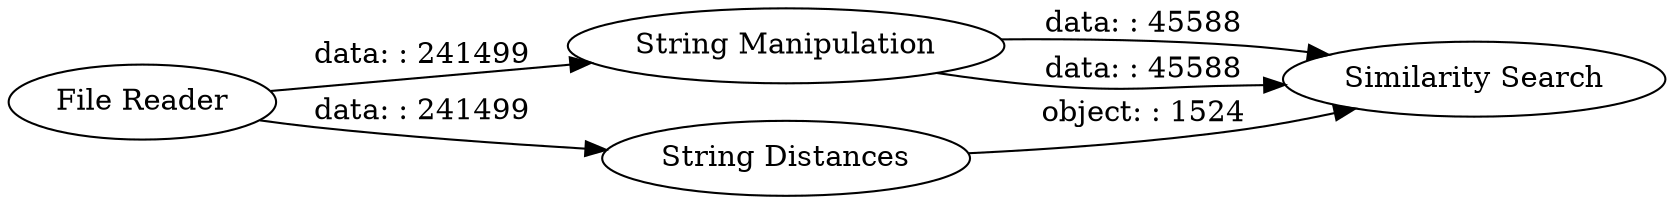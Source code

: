 digraph {
	"6801007559351629680_10" [label="String Manipulation"]
	"6801007559351629680_9" [label="Similarity Search"]
	"6801007559351629680_1047" [label="File Reader"]
	"6801007559351629680_7" [label="String Distances"]
	"6801007559351629680_10" -> "6801007559351629680_9" [label="data: : 45588"]
	"6801007559351629680_1047" -> "6801007559351629680_10" [label="data: : 241499"]
	"6801007559351629680_7" -> "6801007559351629680_9" [label="object: : 1524"]
	"6801007559351629680_1047" -> "6801007559351629680_7" [label="data: : 241499"]
	"6801007559351629680_10" -> "6801007559351629680_9" [label="data: : 45588"]
	rankdir=LR
}
